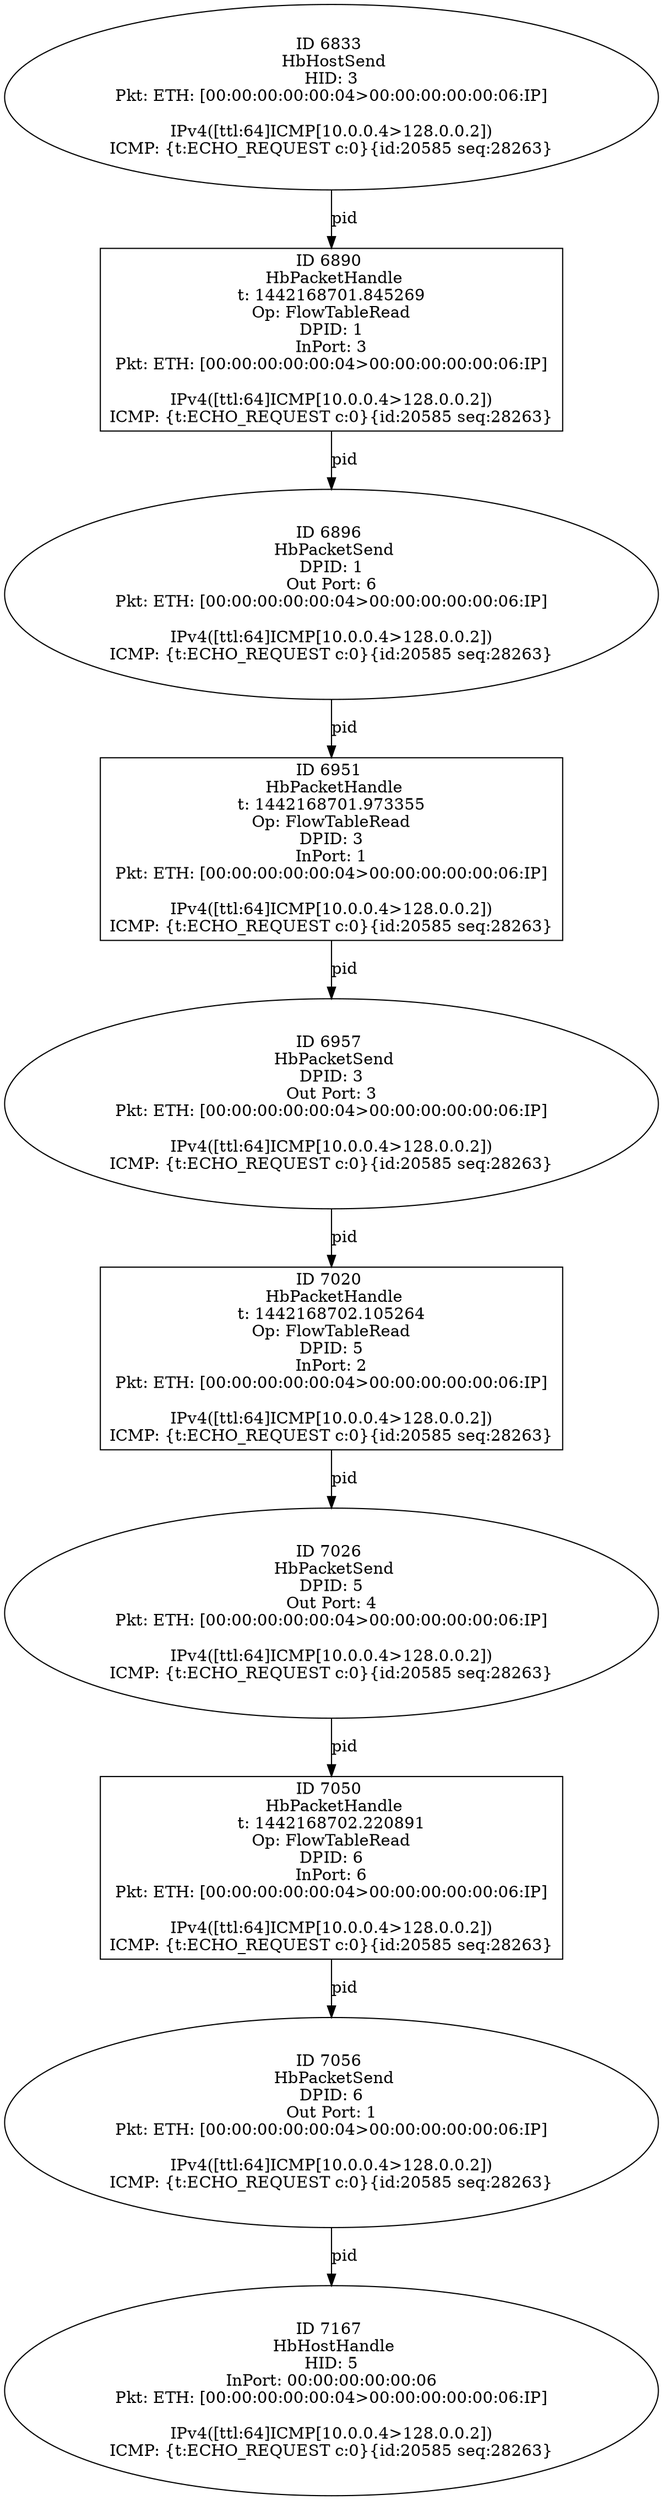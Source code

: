 strict digraph G {
7050 [shape=box, event=<hb_events.HbPacketHandle object at 0x1084b8cd0>, label="ID 7050 
 HbPacketHandle
t: 1442168702.220891
Op: FlowTableRead
DPID: 6
InPort: 6
Pkt: ETH: [00:00:00:00:00:04>00:00:00:00:00:06:IP]

IPv4([ttl:64]ICMP[10.0.0.4>128.0.0.2])
ICMP: {t:ECHO_REQUEST c:0}{id:20585 seq:28263}"];
6951 [shape=box, event=<hb_events.HbPacketHandle object at 0x108469cd0>, label="ID 6951 
 HbPacketHandle
t: 1442168701.973355
Op: FlowTableRead
DPID: 3
InPort: 1
Pkt: ETH: [00:00:00:00:00:04>00:00:00:00:00:06:IP]

IPv4([ttl:64]ICMP[10.0.0.4>128.0.0.2])
ICMP: {t:ECHO_REQUEST c:0}{id:20585 seq:28263}"];
6890 [shape=box, event=<hb_events.HbPacketHandle object at 0x1084298d0>, label="ID 6890 
 HbPacketHandle
t: 1442168701.845269
Op: FlowTableRead
DPID: 1
InPort: 3
Pkt: ETH: [00:00:00:00:00:04>00:00:00:00:00:06:IP]

IPv4([ttl:64]ICMP[10.0.0.4>128.0.0.2])
ICMP: {t:ECHO_REQUEST c:0}{id:20585 seq:28263}"];
7020 [shape=box, event=<hb_events.HbPacketHandle object at 0x10849a950>, label="ID 7020 
 HbPacketHandle
t: 1442168702.105264
Op: FlowTableRead
DPID: 5
InPort: 2
Pkt: ETH: [00:00:00:00:00:04>00:00:00:00:00:06:IP]

IPv4([ttl:64]ICMP[10.0.0.4>128.0.0.2])
ICMP: {t:ECHO_REQUEST c:0}{id:20585 seq:28263}"];
6957 [shape=oval, event=<hb_events.HbPacketSend object at 0x108470590>, label="ID 6957 
 HbPacketSend
DPID: 3
Out Port: 3
Pkt: ETH: [00:00:00:00:00:04>00:00:00:00:00:06:IP]

IPv4([ttl:64]ICMP[10.0.0.4>128.0.0.2])
ICMP: {t:ECHO_REQUEST c:0}{id:20585 seq:28263}"];
7056 [shape=oval, event=<hb_events.HbPacketSend object at 0x1084bd190>, label="ID 7056 
 HbPacketSend
DPID: 6
Out Port: 1
Pkt: ETH: [00:00:00:00:00:04>00:00:00:00:00:06:IP]

IPv4([ttl:64]ICMP[10.0.0.4>128.0.0.2])
ICMP: {t:ECHO_REQUEST c:0}{id:20585 seq:28263}"];
6833 [shape=oval, event=<hb_events.HbHostSend object at 0x1083ff2d0>, label="ID 6833 
 HbHostSend
HID: 3
Pkt: ETH: [00:00:00:00:00:04>00:00:00:00:00:06:IP]

IPv4([ttl:64]ICMP[10.0.0.4>128.0.0.2])
ICMP: {t:ECHO_REQUEST c:0}{id:20585 seq:28263}"];
7026 [shape=oval, event=<hb_events.HbPacketSend object at 0x10849ad90>, label="ID 7026 
 HbPacketSend
DPID: 5
Out Port: 4
Pkt: ETH: [00:00:00:00:00:04>00:00:00:00:00:06:IP]

IPv4([ttl:64]ICMP[10.0.0.4>128.0.0.2])
ICMP: {t:ECHO_REQUEST c:0}{id:20585 seq:28263}"];
6896 [shape=oval, event=<hb_events.HbPacketSend object at 0x108431e10>, label="ID 6896 
 HbPacketSend
DPID: 1
Out Port: 6
Pkt: ETH: [00:00:00:00:00:04>00:00:00:00:00:06:IP]

IPv4([ttl:64]ICMP[10.0.0.4>128.0.0.2])
ICMP: {t:ECHO_REQUEST c:0}{id:20585 seq:28263}"];
7167 [shape=oval, event=<hb_events.HbHostHandle object at 0x10851b810>, label="ID 7167 
 HbHostHandle
HID: 5
InPort: 00:00:00:00:00:06
Pkt: ETH: [00:00:00:00:00:04>00:00:00:00:00:06:IP]

IPv4([ttl:64]ICMP[10.0.0.4>128.0.0.2])
ICMP: {t:ECHO_REQUEST c:0}{id:20585 seq:28263}"];
7056 -> 7167  [rel=pid, label=pid];
6951 -> 6957  [rel=pid, label=pid];
7050 -> 7056  [rel=pid, label=pid];
7020 -> 7026  [rel=pid, label=pid];
6957 -> 7020  [rel=pid, label=pid];
6833 -> 6890  [rel=pid, label=pid];
7026 -> 7050  [rel=pid, label=pid];
6896 -> 6951  [rel=pid, label=pid];
6890 -> 6896  [rel=pid, label=pid];
}
